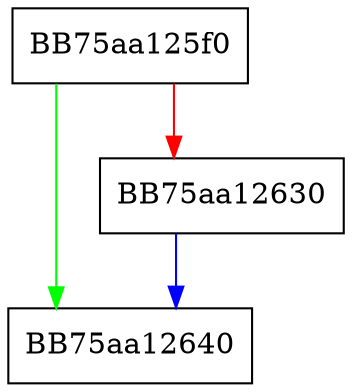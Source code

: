 digraph RpfAPI_pe_check_syscalls_data {
  node [shape="box"];
  graph [splines=ortho];
  BB75aa125f0 -> BB75aa12640 [color="green"];
  BB75aa125f0 -> BB75aa12630 [color="red"];
  BB75aa12630 -> BB75aa12640 [color="blue"];
}